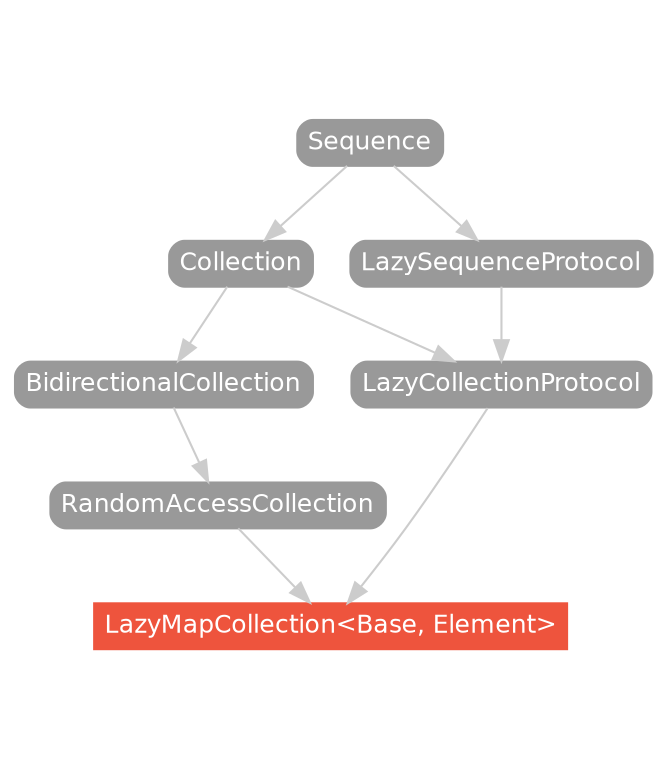 strict digraph "LazyMapCollection<Base, Element> - Type Hierarchy - SwiftDoc.org" {
    pad="0.1,0.8"
    node [shape=box, style="filled,rounded", color="#999999", fillcolor="#999999", fontcolor=white, fontname=Helvetica, fontnames="Helvetica,sansserif", fontsize=12, margin="0.07,0.05", height="0.3"]
    edge [color="#cccccc"]
    "BidirectionalCollection" [URL="/protocol/BidirectionalCollection/hierarchy/"]
    "Collection" [URL="/protocol/Collection/hierarchy/"]
    "LazyCollectionProtocol" [URL="/protocol/LazyCollectionProtocol/hierarchy/"]
    "LazyMapCollection<Base, Element>" [URL="/type/LazyMapCollection/", style="filled", fillcolor="#ee543d", color="#ee543d"]
    "LazySequenceProtocol" [URL="/protocol/LazySequenceProtocol/hierarchy/"]
    "RandomAccessCollection" [URL="/protocol/RandomAccessCollection/hierarchy/"]
    "Sequence" [URL="/protocol/Sequence/hierarchy/"]    "LazyCollectionProtocol" -> "LazyMapCollection<Base, Element>"
    "RandomAccessCollection" -> "LazyMapCollection<Base, Element>"
    "Collection" -> "LazyCollectionProtocol"
    "LazySequenceProtocol" -> "LazyCollectionProtocol"
    "Sequence" -> "Collection"
    "Sequence" -> "LazySequenceProtocol"
    "BidirectionalCollection" -> "RandomAccessCollection"
    "Collection" -> "BidirectionalCollection"
    "Sequence" -> "Collection"
    subgraph Types {
        rank = max; "LazyMapCollection<Base, Element>";
    }
}